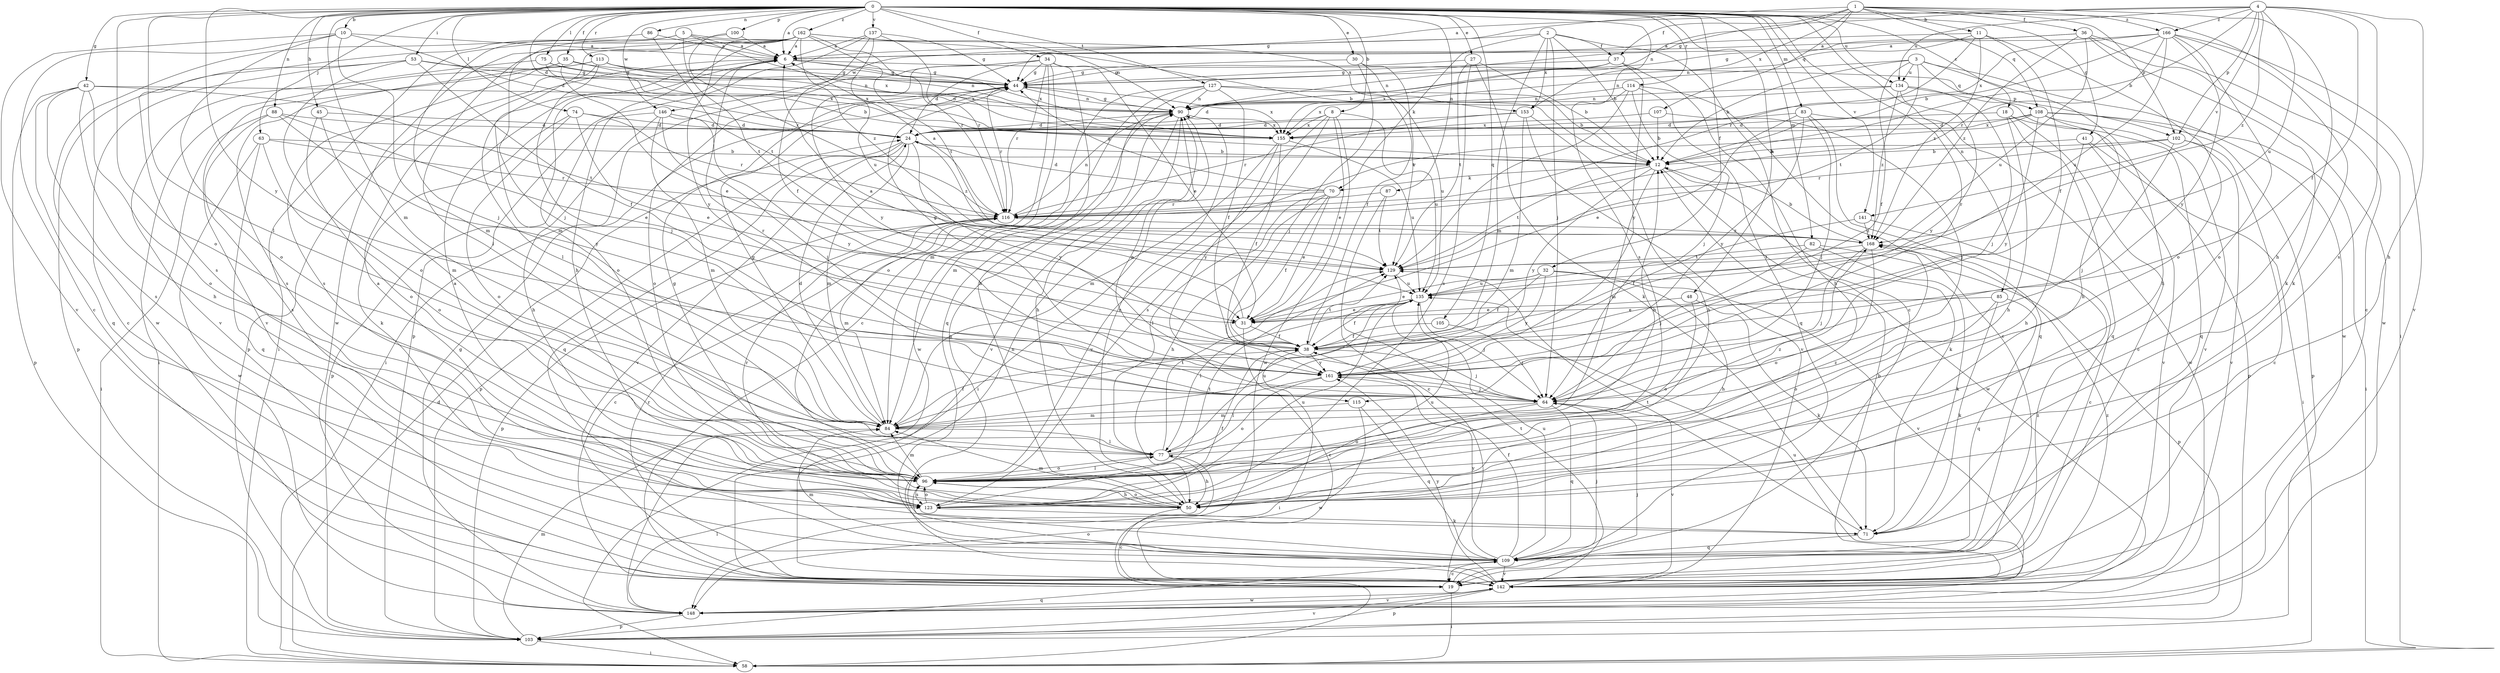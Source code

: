 strict digraph  {
0;
1;
2;
3;
4;
5;
6;
8;
10;
11;
12;
18;
19;
24;
27;
30;
31;
32;
34;
35;
36;
37;
38;
41;
42;
44;
45;
48;
50;
53;
58;
63;
64;
70;
71;
74;
75;
77;
82;
83;
84;
85;
86;
87;
88;
90;
96;
100;
102;
103;
105;
107;
108;
109;
113;
114;
115;
116;
123;
127;
129;
134;
135;
137;
141;
142;
146;
148;
153;
155;
161;
162;
166;
168;
0 -> 6  [label=a];
0 -> 8  [label=b];
0 -> 10  [label=b];
0 -> 18  [label=c];
0 -> 24  [label=d];
0 -> 27  [label=e];
0 -> 30  [label=e];
0 -> 32  [label=f];
0 -> 34  [label=f];
0 -> 35  [label=f];
0 -> 41  [label=g];
0 -> 42  [label=g];
0 -> 45  [label=h];
0 -> 48  [label=h];
0 -> 53  [label=i];
0 -> 58  [label=i];
0 -> 63  [label=j];
0 -> 74  [label=l];
0 -> 75  [label=l];
0 -> 77  [label=l];
0 -> 82  [label=m];
0 -> 83  [label=m];
0 -> 84  [label=m];
0 -> 85  [label=n];
0 -> 86  [label=n];
0 -> 87  [label=n];
0 -> 88  [label=n];
0 -> 96  [label=o];
0 -> 100  [label=p];
0 -> 105  [label=q];
0 -> 113  [label=r];
0 -> 114  [label=r];
0 -> 115  [label=r];
0 -> 123  [label=s];
0 -> 127  [label=t];
0 -> 134  [label=u];
0 -> 137  [label=v];
0 -> 141  [label=v];
0 -> 146  [label=w];
0 -> 161  [label=y];
0 -> 162  [label=z];
1 -> 11  [label=b];
1 -> 36  [label=f];
1 -> 37  [label=f];
1 -> 44  [label=g];
1 -> 50  [label=h];
1 -> 90  [label=n];
1 -> 102  [label=p];
1 -> 107  [label=q];
1 -> 108  [label=q];
1 -> 153  [label=x];
1 -> 166  [label=z];
2 -> 12  [label=b];
2 -> 19  [label=c];
2 -> 37  [label=f];
2 -> 64  [label=j];
2 -> 70  [label=k];
2 -> 84  [label=m];
2 -> 146  [label=w];
2 -> 153  [label=x];
3 -> 12  [label=b];
3 -> 38  [label=f];
3 -> 50  [label=h];
3 -> 90  [label=n];
3 -> 108  [label=q];
3 -> 129  [label=t];
3 -> 134  [label=u];
3 -> 148  [label=w];
4 -> 6  [label=a];
4 -> 12  [label=b];
4 -> 38  [label=f];
4 -> 44  [label=g];
4 -> 50  [label=h];
4 -> 102  [label=p];
4 -> 123  [label=s];
4 -> 134  [label=u];
4 -> 135  [label=u];
4 -> 141  [label=v];
4 -> 166  [label=z];
4 -> 168  [label=z];
5 -> 6  [label=a];
5 -> 64  [label=j];
5 -> 123  [label=s];
5 -> 129  [label=t];
5 -> 153  [label=x];
5 -> 155  [label=x];
6 -> 44  [label=g];
6 -> 77  [label=l];
6 -> 96  [label=o];
6 -> 102  [label=p];
6 -> 115  [label=r];
6 -> 155  [label=x];
8 -> 24  [label=d];
8 -> 31  [label=e];
8 -> 123  [label=s];
8 -> 135  [label=u];
8 -> 142  [label=v];
8 -> 148  [label=w];
8 -> 155  [label=x];
10 -> 6  [label=a];
10 -> 19  [label=c];
10 -> 24  [label=d];
10 -> 84  [label=m];
10 -> 96  [label=o];
10 -> 142  [label=v];
11 -> 6  [label=a];
11 -> 38  [label=f];
11 -> 90  [label=n];
11 -> 96  [label=o];
11 -> 116  [label=r];
11 -> 168  [label=z];
12 -> 70  [label=k];
12 -> 71  [label=k];
12 -> 84  [label=m];
12 -> 129  [label=t];
12 -> 148  [label=w];
12 -> 161  [label=y];
18 -> 19  [label=c];
18 -> 24  [label=d];
18 -> 50  [label=h];
18 -> 103  [label=p];
18 -> 109  [label=q];
19 -> 58  [label=i];
19 -> 64  [label=j];
19 -> 90  [label=n];
19 -> 168  [label=z];
24 -> 12  [label=b];
24 -> 84  [label=m];
24 -> 103  [label=p];
24 -> 109  [label=q];
24 -> 142  [label=v];
24 -> 161  [label=y];
24 -> 168  [label=z];
27 -> 12  [label=b];
27 -> 44  [label=g];
27 -> 71  [label=k];
27 -> 123  [label=s];
27 -> 129  [label=t];
30 -> 38  [label=f];
30 -> 44  [label=g];
30 -> 64  [label=j];
30 -> 129  [label=t];
31 -> 6  [label=a];
31 -> 19  [label=c];
31 -> 38  [label=f];
32 -> 31  [label=e];
32 -> 38  [label=f];
32 -> 50  [label=h];
32 -> 135  [label=u];
32 -> 142  [label=v];
32 -> 161  [label=y];
34 -> 19  [label=c];
34 -> 24  [label=d];
34 -> 31  [label=e];
34 -> 44  [label=g];
34 -> 50  [label=h];
34 -> 58  [label=i];
34 -> 96  [label=o];
34 -> 116  [label=r];
34 -> 161  [label=y];
35 -> 31  [label=e];
35 -> 44  [label=g];
35 -> 58  [label=i];
35 -> 123  [label=s];
35 -> 155  [label=x];
36 -> 6  [label=a];
36 -> 19  [label=c];
36 -> 44  [label=g];
36 -> 71  [label=k];
36 -> 135  [label=u];
36 -> 148  [label=w];
36 -> 168  [label=z];
37 -> 44  [label=g];
37 -> 50  [label=h];
37 -> 90  [label=n];
37 -> 155  [label=x];
37 -> 161  [label=y];
38 -> 44  [label=g];
38 -> 58  [label=i];
38 -> 64  [label=j];
38 -> 129  [label=t];
38 -> 161  [label=y];
41 -> 12  [label=b];
41 -> 50  [label=h];
41 -> 58  [label=i];
41 -> 142  [label=v];
42 -> 50  [label=h];
42 -> 90  [label=n];
42 -> 96  [label=o];
42 -> 103  [label=p];
42 -> 109  [label=q];
42 -> 123  [label=s];
42 -> 129  [label=t];
44 -> 90  [label=n];
44 -> 96  [label=o];
44 -> 116  [label=r];
44 -> 155  [label=x];
45 -> 24  [label=d];
45 -> 84  [label=m];
45 -> 96  [label=o];
48 -> 31  [label=e];
48 -> 71  [label=k];
48 -> 96  [label=o];
50 -> 6  [label=a];
50 -> 19  [label=c];
50 -> 84  [label=m];
50 -> 90  [label=n];
50 -> 96  [label=o];
50 -> 116  [label=r];
50 -> 135  [label=u];
53 -> 19  [label=c];
53 -> 38  [label=f];
53 -> 44  [label=g];
53 -> 90  [label=n];
53 -> 96  [label=o];
53 -> 103  [label=p];
58 -> 24  [label=d];
63 -> 12  [label=b];
63 -> 96  [label=o];
63 -> 109  [label=q];
63 -> 116  [label=r];
63 -> 148  [label=w];
64 -> 84  [label=m];
64 -> 90  [label=n];
64 -> 96  [label=o];
64 -> 109  [label=q];
64 -> 142  [label=v];
70 -> 24  [label=d];
70 -> 31  [label=e];
70 -> 38  [label=f];
70 -> 44  [label=g];
70 -> 50  [label=h];
70 -> 77  [label=l];
70 -> 116  [label=r];
71 -> 109  [label=q];
71 -> 129  [label=t];
74 -> 24  [label=d];
74 -> 31  [label=e];
74 -> 71  [label=k];
74 -> 96  [label=o];
74 -> 116  [label=r];
75 -> 12  [label=b];
75 -> 44  [label=g];
75 -> 142  [label=v];
75 -> 155  [label=x];
77 -> 12  [label=b];
77 -> 50  [label=h];
77 -> 96  [label=o];
77 -> 129  [label=t];
77 -> 135  [label=u];
77 -> 168  [label=z];
82 -> 64  [label=j];
82 -> 71  [label=k];
82 -> 103  [label=p];
82 -> 129  [label=t];
83 -> 24  [label=d];
83 -> 31  [label=e];
83 -> 64  [label=j];
83 -> 109  [label=q];
83 -> 148  [label=w];
83 -> 161  [label=y];
84 -> 24  [label=d];
84 -> 38  [label=f];
84 -> 44  [label=g];
84 -> 77  [label=l];
85 -> 31  [label=e];
85 -> 71  [label=k];
85 -> 96  [label=o];
85 -> 109  [label=q];
86 -> 6  [label=a];
86 -> 129  [label=t];
86 -> 148  [label=w];
87 -> 19  [label=c];
87 -> 116  [label=r];
87 -> 129  [label=t];
88 -> 24  [label=d];
88 -> 31  [label=e];
88 -> 58  [label=i];
88 -> 123  [label=s];
88 -> 161  [label=y];
90 -> 24  [label=d];
90 -> 44  [label=g];
90 -> 50  [label=h];
90 -> 58  [label=i];
90 -> 84  [label=m];
90 -> 142  [label=v];
90 -> 155  [label=x];
96 -> 44  [label=g];
96 -> 50  [label=h];
96 -> 77  [label=l];
96 -> 84  [label=m];
96 -> 123  [label=s];
96 -> 168  [label=z];
100 -> 6  [label=a];
100 -> 64  [label=j];
100 -> 116  [label=r];
102 -> 12  [label=b];
102 -> 19  [label=c];
102 -> 64  [label=j];
102 -> 116  [label=r];
102 -> 142  [label=v];
103 -> 58  [label=i];
103 -> 84  [label=m];
103 -> 109  [label=q];
103 -> 142  [label=v];
105 -> 38  [label=f];
105 -> 64  [label=j];
107 -> 12  [label=b];
107 -> 64  [label=j];
107 -> 155  [label=x];
108 -> 24  [label=d];
108 -> 58  [label=i];
108 -> 103  [label=p];
108 -> 109  [label=q];
108 -> 116  [label=r];
108 -> 142  [label=v];
108 -> 155  [label=x];
108 -> 161  [label=y];
109 -> 19  [label=c];
109 -> 38  [label=f];
109 -> 64  [label=j];
109 -> 84  [label=m];
109 -> 90  [label=n];
109 -> 135  [label=u];
109 -> 142  [label=v];
109 -> 161  [label=y];
113 -> 44  [label=g];
113 -> 64  [label=j];
113 -> 90  [label=n];
113 -> 103  [label=p];
113 -> 123  [label=s];
113 -> 142  [label=v];
113 -> 155  [label=x];
114 -> 19  [label=c];
114 -> 24  [label=d];
114 -> 64  [label=j];
114 -> 90  [label=n];
114 -> 109  [label=q];
114 -> 129  [label=t];
115 -> 84  [label=m];
115 -> 109  [label=q];
115 -> 148  [label=w];
116 -> 6  [label=a];
116 -> 19  [label=c];
116 -> 84  [label=m];
116 -> 90  [label=n];
116 -> 103  [label=p];
116 -> 168  [label=z];
123 -> 6  [label=a];
123 -> 38  [label=f];
123 -> 71  [label=k];
123 -> 96  [label=o];
123 -> 129  [label=t];
123 -> 135  [label=u];
127 -> 12  [label=b];
127 -> 38  [label=f];
127 -> 84  [label=m];
127 -> 90  [label=n];
127 -> 109  [label=q];
127 -> 135  [label=u];
127 -> 148  [label=w];
129 -> 135  [label=u];
134 -> 50  [label=h];
134 -> 64  [label=j];
134 -> 90  [label=n];
134 -> 155  [label=x];
134 -> 161  [label=y];
134 -> 168  [label=z];
135 -> 31  [label=e];
135 -> 38  [label=f];
135 -> 64  [label=j];
135 -> 77  [label=l];
137 -> 6  [label=a];
137 -> 38  [label=f];
137 -> 44  [label=g];
137 -> 103  [label=p];
137 -> 116  [label=r];
137 -> 135  [label=u];
141 -> 19  [label=c];
141 -> 38  [label=f];
141 -> 168  [label=z];
142 -> 12  [label=b];
142 -> 96  [label=o];
142 -> 103  [label=p];
142 -> 116  [label=r];
142 -> 129  [label=t];
142 -> 148  [label=w];
142 -> 161  [label=y];
142 -> 168  [label=z];
146 -> 24  [label=d];
146 -> 50  [label=h];
146 -> 64  [label=j];
146 -> 84  [label=m];
146 -> 103  [label=p];
146 -> 161  [label=y];
148 -> 44  [label=g];
148 -> 77  [label=l];
148 -> 103  [label=p];
148 -> 135  [label=u];
148 -> 142  [label=v];
153 -> 24  [label=d];
153 -> 50  [label=h];
153 -> 84  [label=m];
153 -> 116  [label=r];
153 -> 142  [label=v];
155 -> 38  [label=f];
155 -> 84  [label=m];
155 -> 135  [label=u];
155 -> 161  [label=y];
161 -> 64  [label=j];
161 -> 77  [label=l];
161 -> 96  [label=o];
162 -> 6  [label=a];
162 -> 12  [label=b];
162 -> 50  [label=h];
162 -> 58  [label=i];
162 -> 77  [label=l];
162 -> 84  [label=m];
162 -> 90  [label=n];
162 -> 116  [label=r];
162 -> 129  [label=t];
162 -> 148  [label=w];
162 -> 161  [label=y];
162 -> 168  [label=z];
166 -> 6  [label=a];
166 -> 12  [label=b];
166 -> 71  [label=k];
166 -> 96  [label=o];
166 -> 116  [label=r];
166 -> 135  [label=u];
166 -> 142  [label=v];
166 -> 155  [label=x];
166 -> 161  [label=y];
168 -> 12  [label=b];
168 -> 64  [label=j];
168 -> 96  [label=o];
168 -> 129  [label=t];
}
